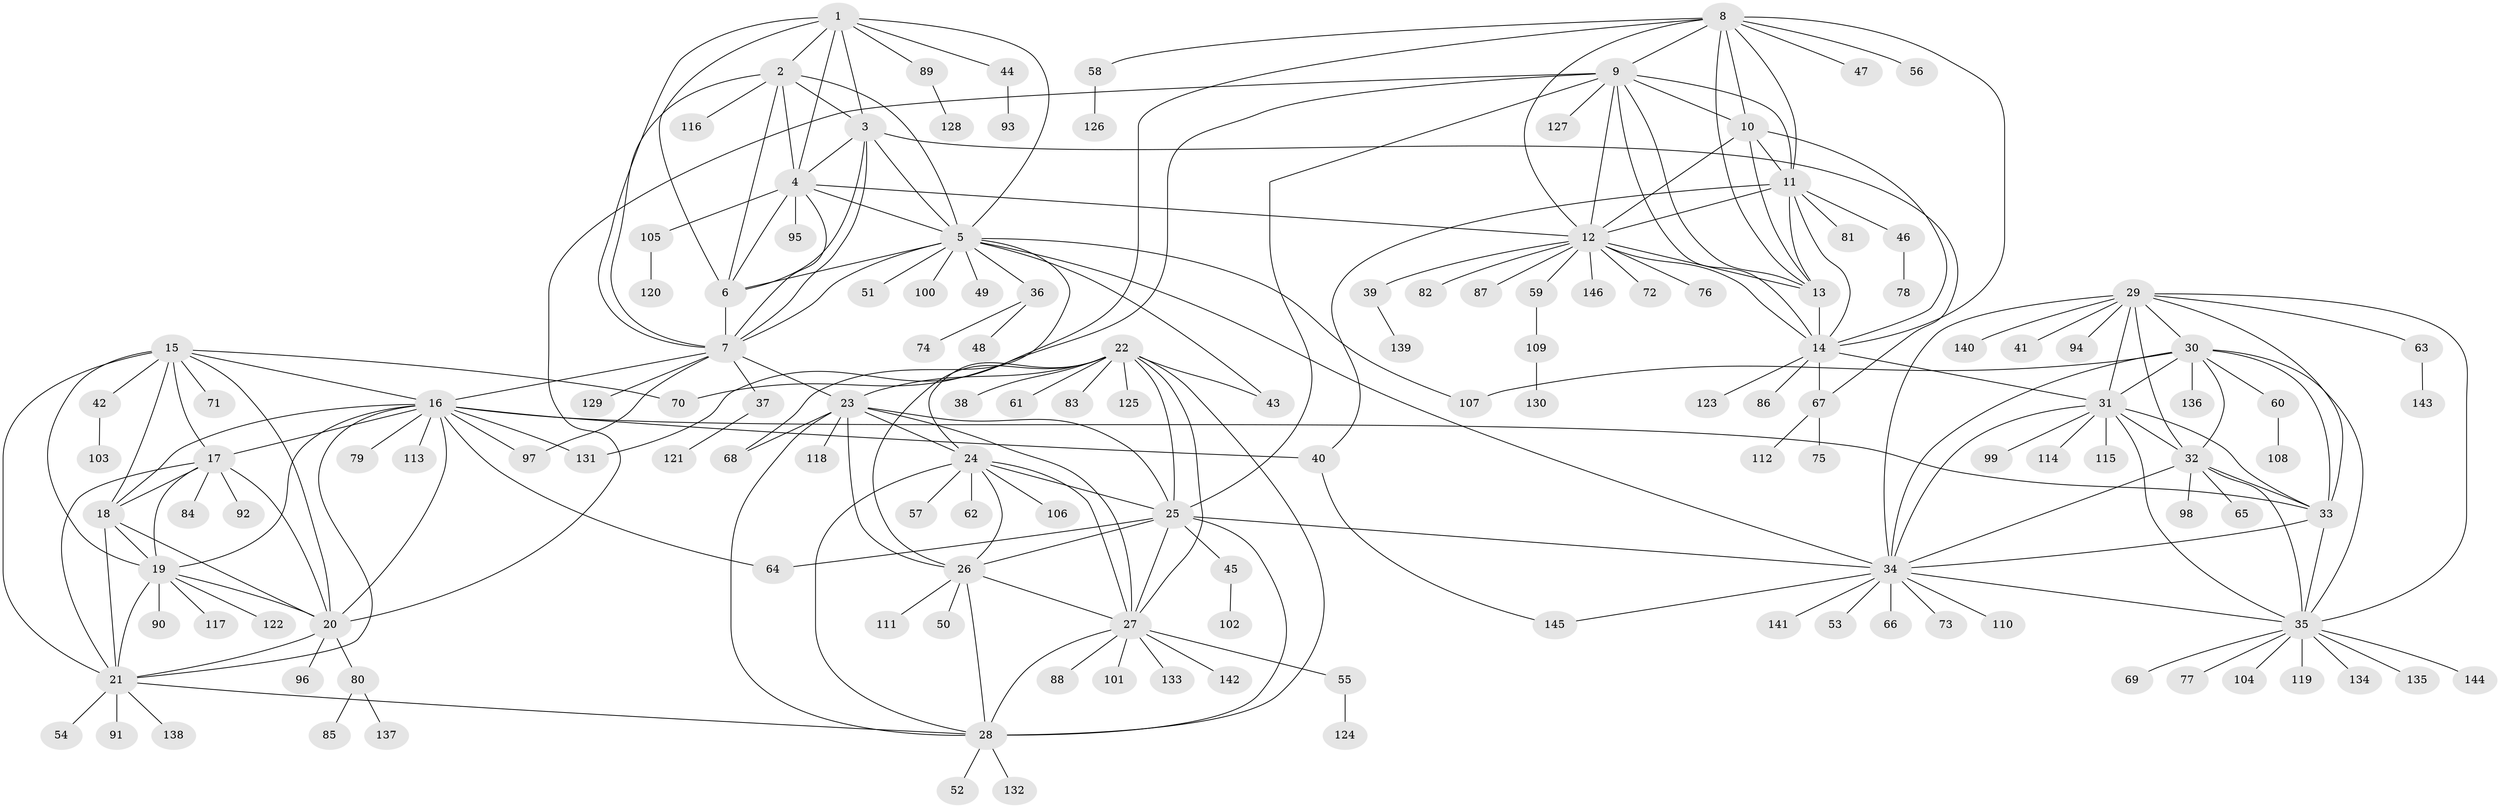 // coarse degree distribution, {7: 0.034482758620689655, 5: 0.017241379310344827, 6: 0.02586206896551724, 12: 0.05172413793103448, 8: 0.02586206896551724, 9: 0.017241379310344827, 15: 0.008620689655172414, 14: 0.008620689655172414, 10: 0.008620689655172414, 11: 0.008620689655172414, 2: 0.1206896551724138, 1: 0.6551724137931034, 3: 0.017241379310344827}
// Generated by graph-tools (version 1.1) at 2025/24/03/03/25 07:24:09]
// undirected, 146 vertices, 236 edges
graph export_dot {
graph [start="1"]
  node [color=gray90,style=filled];
  1;
  2;
  3;
  4;
  5;
  6;
  7;
  8;
  9;
  10;
  11;
  12;
  13;
  14;
  15;
  16;
  17;
  18;
  19;
  20;
  21;
  22;
  23;
  24;
  25;
  26;
  27;
  28;
  29;
  30;
  31;
  32;
  33;
  34;
  35;
  36;
  37;
  38;
  39;
  40;
  41;
  42;
  43;
  44;
  45;
  46;
  47;
  48;
  49;
  50;
  51;
  52;
  53;
  54;
  55;
  56;
  57;
  58;
  59;
  60;
  61;
  62;
  63;
  64;
  65;
  66;
  67;
  68;
  69;
  70;
  71;
  72;
  73;
  74;
  75;
  76;
  77;
  78;
  79;
  80;
  81;
  82;
  83;
  84;
  85;
  86;
  87;
  88;
  89;
  90;
  91;
  92;
  93;
  94;
  95;
  96;
  97;
  98;
  99;
  100;
  101;
  102;
  103;
  104;
  105;
  106;
  107;
  108;
  109;
  110;
  111;
  112;
  113;
  114;
  115;
  116;
  117;
  118;
  119;
  120;
  121;
  122;
  123;
  124;
  125;
  126;
  127;
  128;
  129;
  130;
  131;
  132;
  133;
  134;
  135;
  136;
  137;
  138;
  139;
  140;
  141;
  142;
  143;
  144;
  145;
  146;
  1 -- 2;
  1 -- 3;
  1 -- 4;
  1 -- 5;
  1 -- 6;
  1 -- 7;
  1 -- 44;
  1 -- 89;
  2 -- 3;
  2 -- 4;
  2 -- 5;
  2 -- 6;
  2 -- 7;
  2 -- 116;
  3 -- 4;
  3 -- 5;
  3 -- 6;
  3 -- 7;
  3 -- 67;
  4 -- 5;
  4 -- 6;
  4 -- 7;
  4 -- 12;
  4 -- 95;
  4 -- 105;
  5 -- 6;
  5 -- 7;
  5 -- 34;
  5 -- 36;
  5 -- 43;
  5 -- 49;
  5 -- 51;
  5 -- 68;
  5 -- 100;
  5 -- 107;
  6 -- 7;
  7 -- 16;
  7 -- 23;
  7 -- 37;
  7 -- 97;
  7 -- 129;
  8 -- 9;
  8 -- 10;
  8 -- 11;
  8 -- 12;
  8 -- 13;
  8 -- 14;
  8 -- 47;
  8 -- 56;
  8 -- 58;
  8 -- 131;
  9 -- 10;
  9 -- 11;
  9 -- 12;
  9 -- 13;
  9 -- 14;
  9 -- 20;
  9 -- 25;
  9 -- 70;
  9 -- 127;
  10 -- 11;
  10 -- 12;
  10 -- 13;
  10 -- 14;
  11 -- 12;
  11 -- 13;
  11 -- 14;
  11 -- 40;
  11 -- 46;
  11 -- 81;
  12 -- 13;
  12 -- 14;
  12 -- 39;
  12 -- 59;
  12 -- 72;
  12 -- 76;
  12 -- 82;
  12 -- 87;
  12 -- 146;
  13 -- 14;
  14 -- 31;
  14 -- 67;
  14 -- 86;
  14 -- 123;
  15 -- 16;
  15 -- 17;
  15 -- 18;
  15 -- 19;
  15 -- 20;
  15 -- 21;
  15 -- 42;
  15 -- 70;
  15 -- 71;
  16 -- 17;
  16 -- 18;
  16 -- 19;
  16 -- 20;
  16 -- 21;
  16 -- 33;
  16 -- 40;
  16 -- 64;
  16 -- 79;
  16 -- 97;
  16 -- 113;
  16 -- 131;
  17 -- 18;
  17 -- 19;
  17 -- 20;
  17 -- 21;
  17 -- 84;
  17 -- 92;
  18 -- 19;
  18 -- 20;
  18 -- 21;
  19 -- 20;
  19 -- 21;
  19 -- 90;
  19 -- 117;
  19 -- 122;
  20 -- 21;
  20 -- 80;
  20 -- 96;
  21 -- 28;
  21 -- 54;
  21 -- 91;
  21 -- 138;
  22 -- 23;
  22 -- 24;
  22 -- 25;
  22 -- 26;
  22 -- 27;
  22 -- 28;
  22 -- 38;
  22 -- 43;
  22 -- 61;
  22 -- 83;
  22 -- 125;
  23 -- 24;
  23 -- 25;
  23 -- 26;
  23 -- 27;
  23 -- 28;
  23 -- 68;
  23 -- 118;
  24 -- 25;
  24 -- 26;
  24 -- 27;
  24 -- 28;
  24 -- 57;
  24 -- 62;
  24 -- 106;
  25 -- 26;
  25 -- 27;
  25 -- 28;
  25 -- 34;
  25 -- 45;
  25 -- 64;
  26 -- 27;
  26 -- 28;
  26 -- 50;
  26 -- 111;
  27 -- 28;
  27 -- 55;
  27 -- 88;
  27 -- 101;
  27 -- 133;
  27 -- 142;
  28 -- 52;
  28 -- 132;
  29 -- 30;
  29 -- 31;
  29 -- 32;
  29 -- 33;
  29 -- 34;
  29 -- 35;
  29 -- 41;
  29 -- 63;
  29 -- 94;
  29 -- 140;
  30 -- 31;
  30 -- 32;
  30 -- 33;
  30 -- 34;
  30 -- 35;
  30 -- 60;
  30 -- 107;
  30 -- 136;
  31 -- 32;
  31 -- 33;
  31 -- 34;
  31 -- 35;
  31 -- 99;
  31 -- 114;
  31 -- 115;
  32 -- 33;
  32 -- 34;
  32 -- 35;
  32 -- 65;
  32 -- 98;
  33 -- 34;
  33 -- 35;
  34 -- 35;
  34 -- 53;
  34 -- 66;
  34 -- 73;
  34 -- 110;
  34 -- 141;
  34 -- 145;
  35 -- 69;
  35 -- 77;
  35 -- 104;
  35 -- 119;
  35 -- 134;
  35 -- 135;
  35 -- 144;
  36 -- 48;
  36 -- 74;
  37 -- 121;
  39 -- 139;
  40 -- 145;
  42 -- 103;
  44 -- 93;
  45 -- 102;
  46 -- 78;
  55 -- 124;
  58 -- 126;
  59 -- 109;
  60 -- 108;
  63 -- 143;
  67 -- 75;
  67 -- 112;
  80 -- 85;
  80 -- 137;
  89 -- 128;
  105 -- 120;
  109 -- 130;
}
